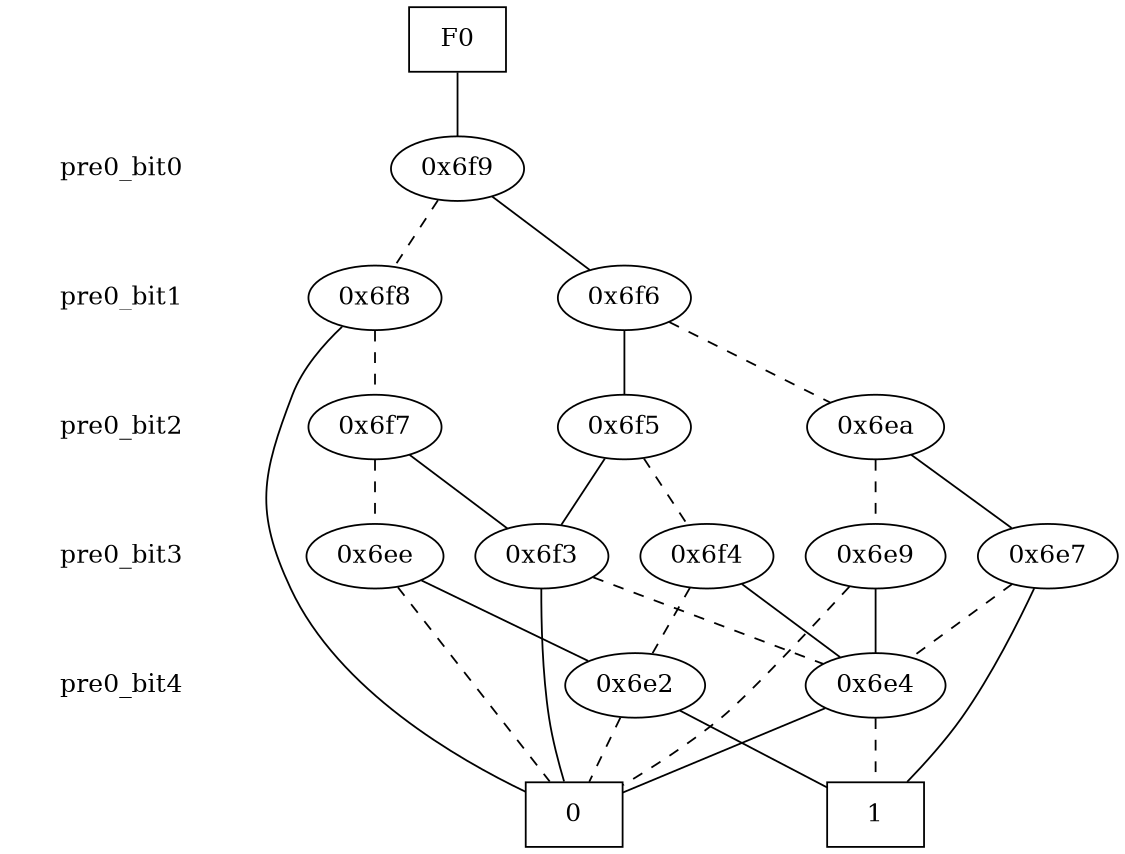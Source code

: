 digraph "DD" {
size = "7.5,10"
center = true;
edge [dir = none];
{ node [shape = plaintext];
  edge [style = invis];
  "CONST NODES" [style = invis];
" pre0_bit0 " -> " pre0_bit1 " -> " pre0_bit2 " -> " pre0_bit3 " -> " pre0_bit4 " -> "CONST NODES"; 
}
{ rank = same; node [shape = box]; edge [style = invis];
"F0"; }
{ rank = same; " pre0_bit0 ";
"0x6f9";
}
{ rank = same; " pre0_bit1 ";
"0x6f8";
"0x6f6";
}
{ rank = same; " pre0_bit2 ";
"0x6f5";
"0x6ea";
"0x6f7";
}
{ rank = same; " pre0_bit3 ";
"0x6f4";
"0x6e7";
"0x6ee";
"0x6e9";
"0x6f3";
}
{ rank = same; " pre0_bit4 ";
"0x6e2";
"0x6e4";
}
{ rank = same; "CONST NODES";
{ node [shape = box]; "0x170";
"0x16f";
}
}
"F0" -> "0x6f9" [style = solid];
"0x6f9" -> "0x6f6";
"0x6f9" -> "0x6f8" [style = dashed];
"0x6f8" -> "0x170";
"0x6f8" -> "0x6f7" [style = dashed];
"0x6f6" -> "0x6f5";
"0x6f6" -> "0x6ea" [style = dashed];
"0x6f5" -> "0x6f3";
"0x6f5" -> "0x6f4" [style = dashed];
"0x6ea" -> "0x6e7";
"0x6ea" -> "0x6e9" [style = dashed];
"0x6f7" -> "0x6f3";
"0x6f7" -> "0x6ee" [style = dashed];
"0x6f4" -> "0x6e4";
"0x6f4" -> "0x6e2" [style = dashed];
"0x6e7" -> "0x16f";
"0x6e7" -> "0x6e4" [style = dashed];
"0x6ee" -> "0x6e2";
"0x6ee" -> "0x170" [style = dashed];
"0x6e9" -> "0x6e4";
"0x6e9" -> "0x170" [style = dashed];
"0x6f3" -> "0x170";
"0x6f3" -> "0x6e4" [style = dashed];
"0x6e2" -> "0x16f";
"0x6e2" -> "0x170" [style = dashed];
"0x6e4" -> "0x170";
"0x6e4" -> "0x16f" [style = dashed];
"0x170" [label = "0"];
"0x16f" [label = "1"];
}
